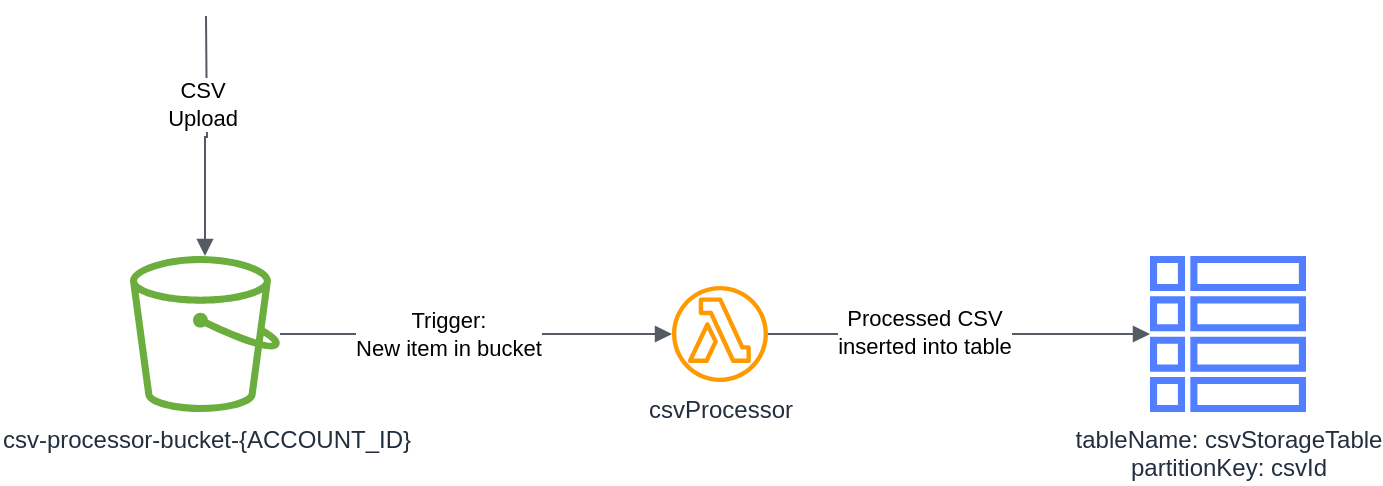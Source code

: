 <mxfile version="15.1.4" type="device"><diagram id="Pj_6qfbowgY4VDfeer8p" name="Page-1"><mxGraphModel dx="1422" dy="747" grid="1" gridSize="10" guides="1" tooltips="1" connect="1" arrows="1" fold="1" page="1" pageScale="1" pageWidth="850" pageHeight="1100" math="0" shadow="0"><root><mxCell id="0"/><mxCell id="1" parent="0"/><mxCell id="-PDl3xXFYpd2CkRbh1Ag-1" value="csv-processor-bucket-{ACCOUNT_ID}" style="sketch=0;outlineConnect=0;fontColor=#232F3E;gradientColor=none;fillColor=#6CAE3E;strokeColor=none;dashed=0;verticalLabelPosition=bottom;verticalAlign=top;align=center;html=1;fontSize=12;fontStyle=0;aspect=fixed;pointerEvents=1;shape=mxgraph.aws4.bucket;" parent="1" vertex="1"><mxGeometry x="130" y="360" width="75" height="78" as="geometry"/></mxCell><mxCell id="-PDl3xXFYpd2CkRbh1Ag-2" value="csvProcessor" style="sketch=0;outlineConnect=0;fontColor=#232F3E;gradientColor=none;fillColor=#FF9900;strokeColor=none;dashed=0;verticalLabelPosition=bottom;verticalAlign=top;align=center;html=1;fontSize=12;fontStyle=0;aspect=fixed;pointerEvents=1;shape=mxgraph.aws4.lambda_function;" parent="1" vertex="1"><mxGeometry x="401" y="375" width="48" height="48" as="geometry"/></mxCell><mxCell id="-PDl3xXFYpd2CkRbh1Ag-3" value="tableName: csvStorageTable&lt;br&gt;partitionKey: csvId" style="sketch=0;outlineConnect=0;fontColor=#232F3E;gradientColor=none;fillColor=#527FFF;strokeColor=none;dashed=0;verticalLabelPosition=bottom;verticalAlign=top;align=center;html=1;fontSize=12;fontStyle=0;aspect=fixed;pointerEvents=1;shape=mxgraph.aws4.table;" parent="1" vertex="1"><mxGeometry x="640" y="360" width="78" height="78" as="geometry"/></mxCell><mxCell id="-PDl3xXFYpd2CkRbh1Ag-4" value="" style="edgeStyle=orthogonalEdgeStyle;html=1;endArrow=block;elbow=vertical;startArrow=none;endFill=1;strokeColor=#545B64;rounded=0;" parent="1" source="-PDl3xXFYpd2CkRbh1Ag-1" target="-PDl3xXFYpd2CkRbh1Ag-2" edge="1"><mxGeometry width="100" relative="1" as="geometry"><mxPoint x="250" y="450" as="sourcePoint"/><mxPoint x="350" y="450" as="targetPoint"/></mxGeometry></mxCell><mxCell id="-PDl3xXFYpd2CkRbh1Ag-8" value="Trigger:&lt;br&gt;New item in bucket" style="edgeLabel;html=1;align=center;verticalAlign=middle;resizable=0;points=[];" parent="-PDl3xXFYpd2CkRbh1Ag-4" vertex="1" connectable="0"><mxGeometry x="-0.2" y="-2" relative="1" as="geometry"><mxPoint x="5" y="-2" as="offset"/></mxGeometry></mxCell><mxCell id="-PDl3xXFYpd2CkRbh1Ag-5" value="" style="edgeStyle=orthogonalEdgeStyle;html=1;endArrow=block;elbow=vertical;startArrow=none;endFill=1;strokeColor=#545B64;rounded=0;" parent="1" source="-PDl3xXFYpd2CkRbh1Ag-2" target="-PDl3xXFYpd2CkRbh1Ag-3" edge="1"><mxGeometry width="100" relative="1" as="geometry"><mxPoint x="214.993" y="409" as="sourcePoint"/><mxPoint x="340.001" y="409" as="targetPoint"/></mxGeometry></mxCell><mxCell id="-PDl3xXFYpd2CkRbh1Ag-9" value="Processed CSV&lt;br&gt;inserted into table" style="edgeLabel;html=1;align=center;verticalAlign=middle;resizable=0;points=[];" parent="-PDl3xXFYpd2CkRbh1Ag-5" vertex="1" connectable="0"><mxGeometry x="-0.182" y="1" relative="1" as="geometry"><mxPoint as="offset"/></mxGeometry></mxCell><mxCell id="-PDl3xXFYpd2CkRbh1Ag-6" value="" style="edgeStyle=orthogonalEdgeStyle;html=1;endArrow=block;elbow=vertical;startArrow=none;endFill=1;strokeColor=#545B64;rounded=0;" parent="1" target="-PDl3xXFYpd2CkRbh1Ag-1" edge="1"><mxGeometry width="100" relative="1" as="geometry"><mxPoint x="168" y="240" as="sourcePoint"/><mxPoint x="235.011" y="230" as="targetPoint"/></mxGeometry></mxCell><mxCell id="-PDl3xXFYpd2CkRbh1Ag-7" value="CSV&lt;br&gt;Upload" style="edgeLabel;html=1;align=center;verticalAlign=middle;resizable=0;points=[];" parent="-PDl3xXFYpd2CkRbh1Ag-6" vertex="1" connectable="0"><mxGeometry x="-0.27" y="-3" relative="1" as="geometry"><mxPoint as="offset"/></mxGeometry></mxCell></root></mxGraphModel></diagram></mxfile>